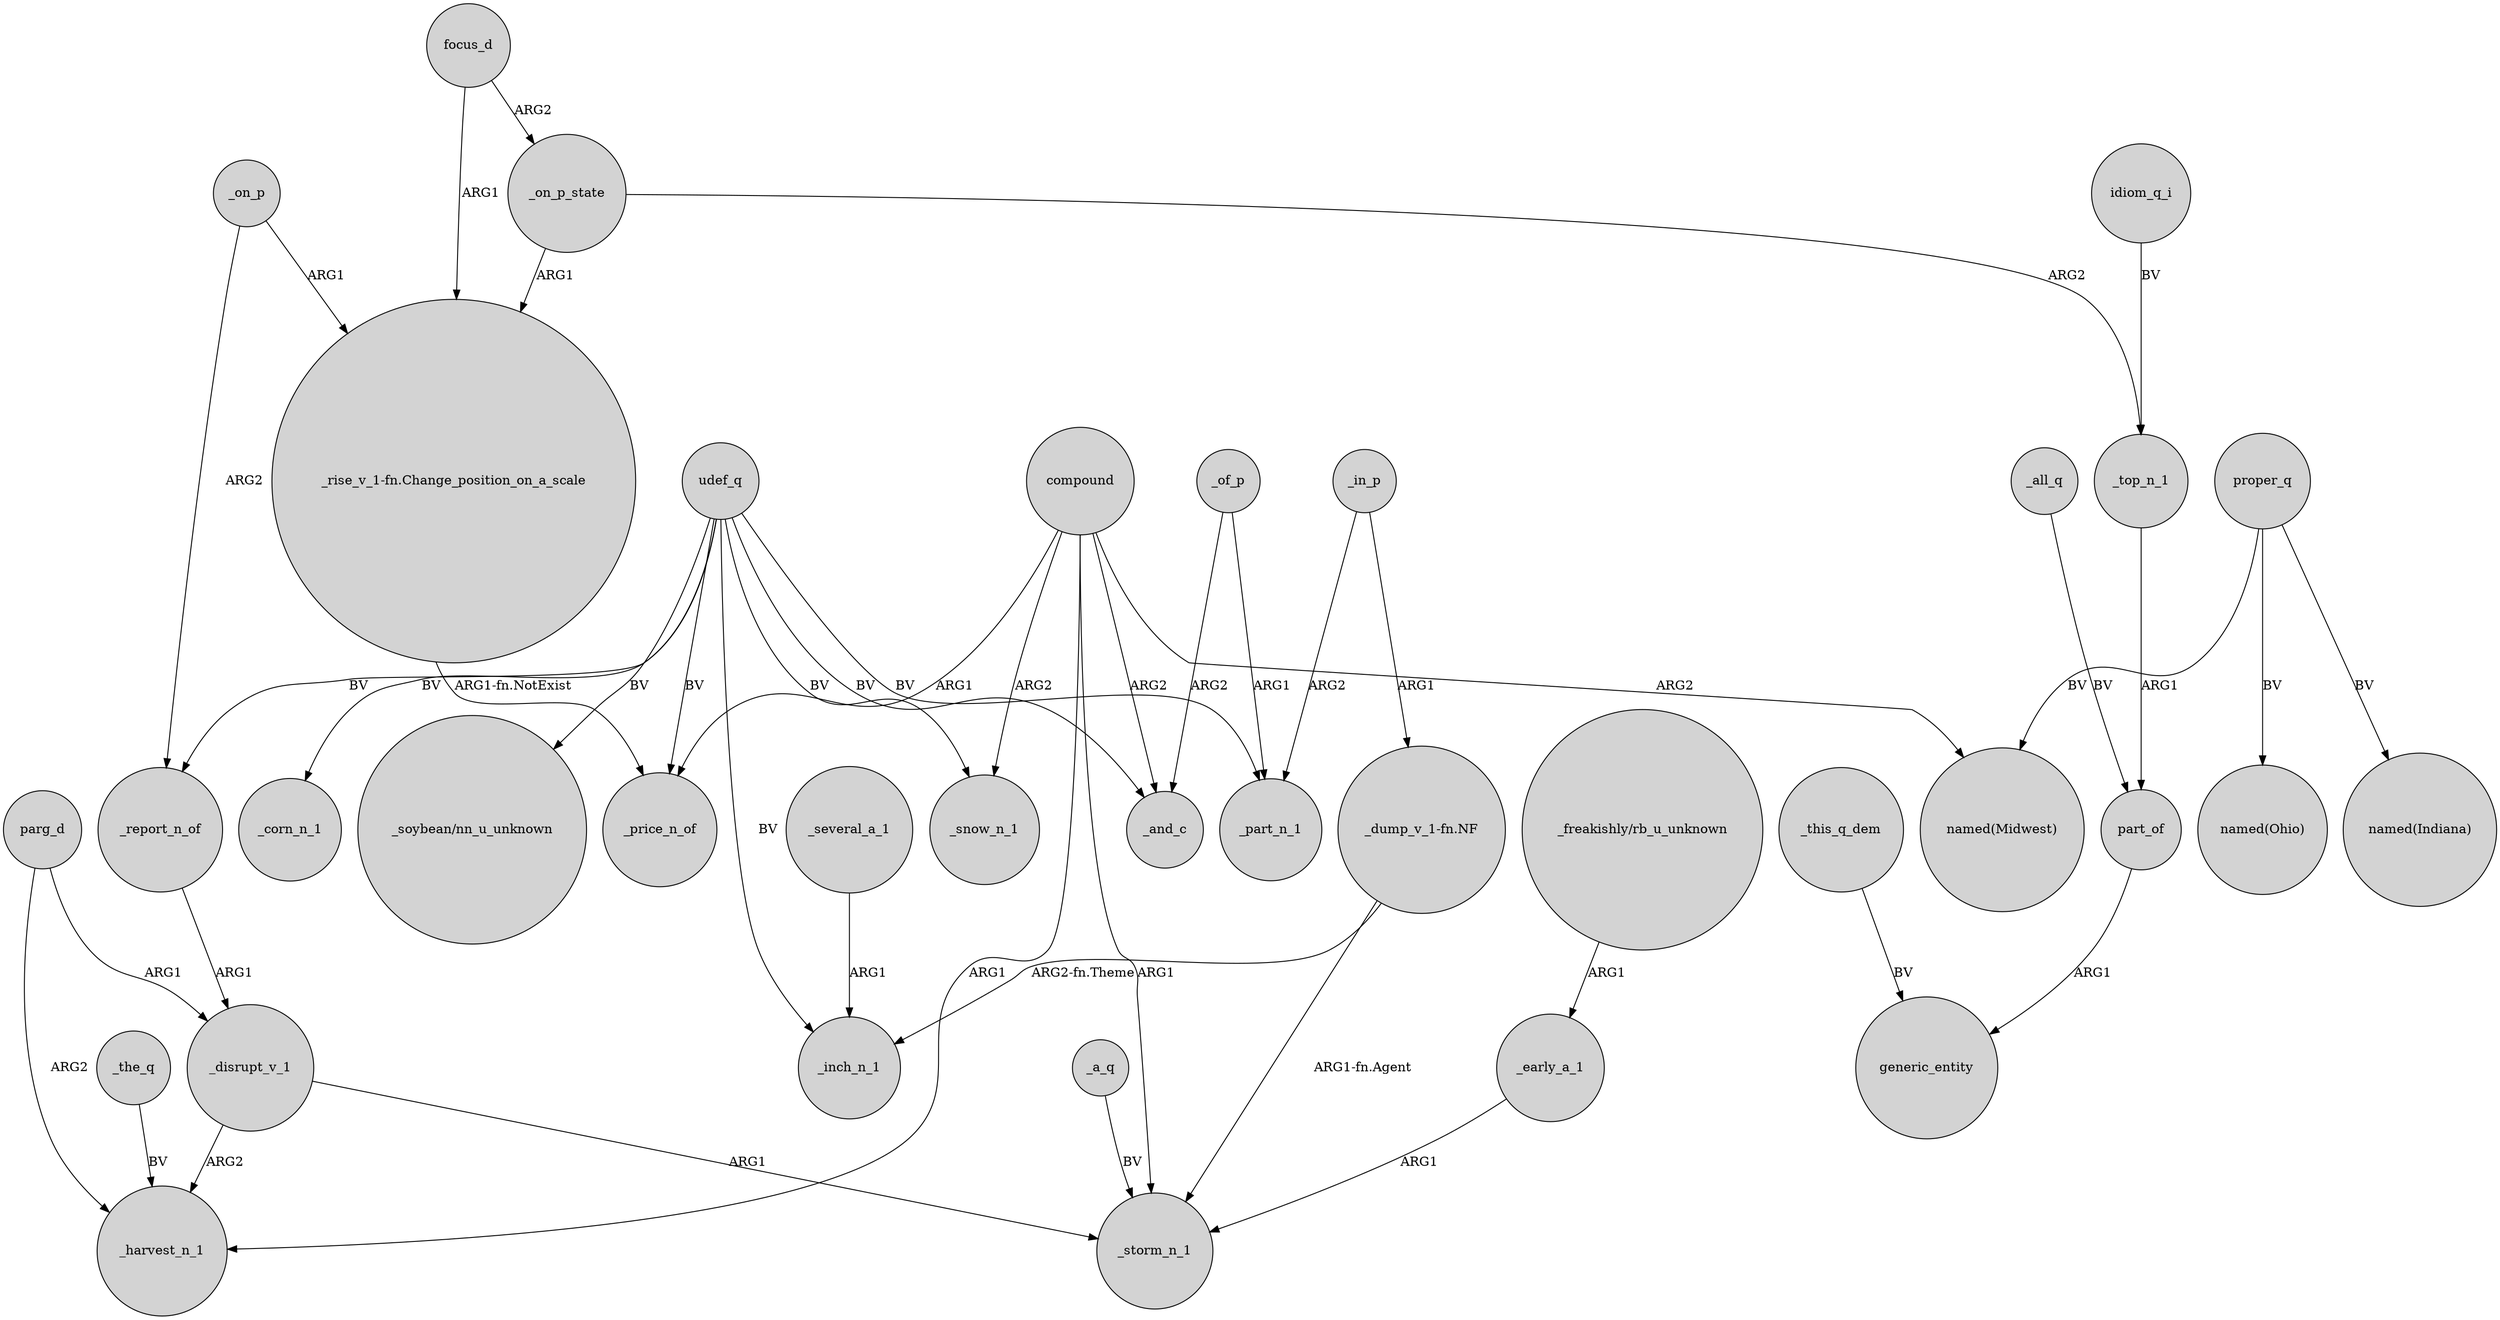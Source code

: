 digraph {
	node [shape=circle style=filled]
	_disrupt_v_1 -> _harvest_n_1 [label=ARG2]
	udef_q -> _price_n_of [label=BV]
	_all_q -> part_of [label=BV]
	_in_p -> _part_n_1 [label=ARG2]
	_early_a_1 -> _storm_n_1 [label=ARG1]
	udef_q -> _inch_n_1 [label=BV]
	focus_d -> _on_p_state [label=ARG2]
	_on_p -> "_rise_v_1-fn.Change_position_on_a_scale" [label=ARG1]
	compound -> _snow_n_1 [label=ARG2]
	_on_p_state -> _top_n_1 [label=ARG2]
	_report_n_of -> _disrupt_v_1 [label=ARG1]
	_of_p -> _and_c [label=ARG2]
	udef_q -> _snow_n_1 [label=BV]
	udef_q -> _report_n_of [label=BV]
	_on_p -> _report_n_of [label=ARG2]
	_of_p -> _part_n_1 [label=ARG1]
	proper_q -> "named(Ohio)" [label=BV]
	part_of -> generic_entity [label=ARG1]
	compound -> "named(Midwest)" [label=ARG2]
	compound -> _and_c [label=ARG2]
	_a_q -> _storm_n_1 [label=BV]
	_on_p_state -> "_rise_v_1-fn.Change_position_on_a_scale" [label=ARG1]
	_top_n_1 -> part_of [label=ARG1]
	compound -> _harvest_n_1 [label=ARG1]
	_this_q_dem -> generic_entity [label=BV]
	parg_d -> _harvest_n_1 [label=ARG2]
	"_dump_v_1-fn.NF" -> _storm_n_1 [label="ARG1-fn.Agent"]
	focus_d -> "_rise_v_1-fn.Change_position_on_a_scale" [label=ARG1]
	"_dump_v_1-fn.NF" -> _inch_n_1 [label="ARG2-fn.Theme"]
	udef_q -> _corn_n_1 [label=BV]
	_in_p -> "_dump_v_1-fn.NF" [label=ARG1]
	idiom_q_i -> _top_n_1 [label=BV]
	"_rise_v_1-fn.Change_position_on_a_scale" -> _price_n_of [label="ARG1-fn.NotExist"]
	udef_q -> "_soybean/nn_u_unknown" [label=BV]
	_several_a_1 -> _inch_n_1 [label=ARG1]
	udef_q -> _part_n_1 [label=BV]
	_the_q -> _harvest_n_1 [label=BV]
	compound -> _storm_n_1 [label=ARG1]
	_disrupt_v_1 -> _storm_n_1 [label=ARG1]
	compound -> _price_n_of [label=ARG1]
	proper_q -> "named(Indiana)" [label=BV]
	udef_q -> _and_c [label=BV]
	parg_d -> _disrupt_v_1 [label=ARG1]
	proper_q -> "named(Midwest)" [label=BV]
	"_freakishly/rb_u_unknown" -> _early_a_1 [label=ARG1]
}
